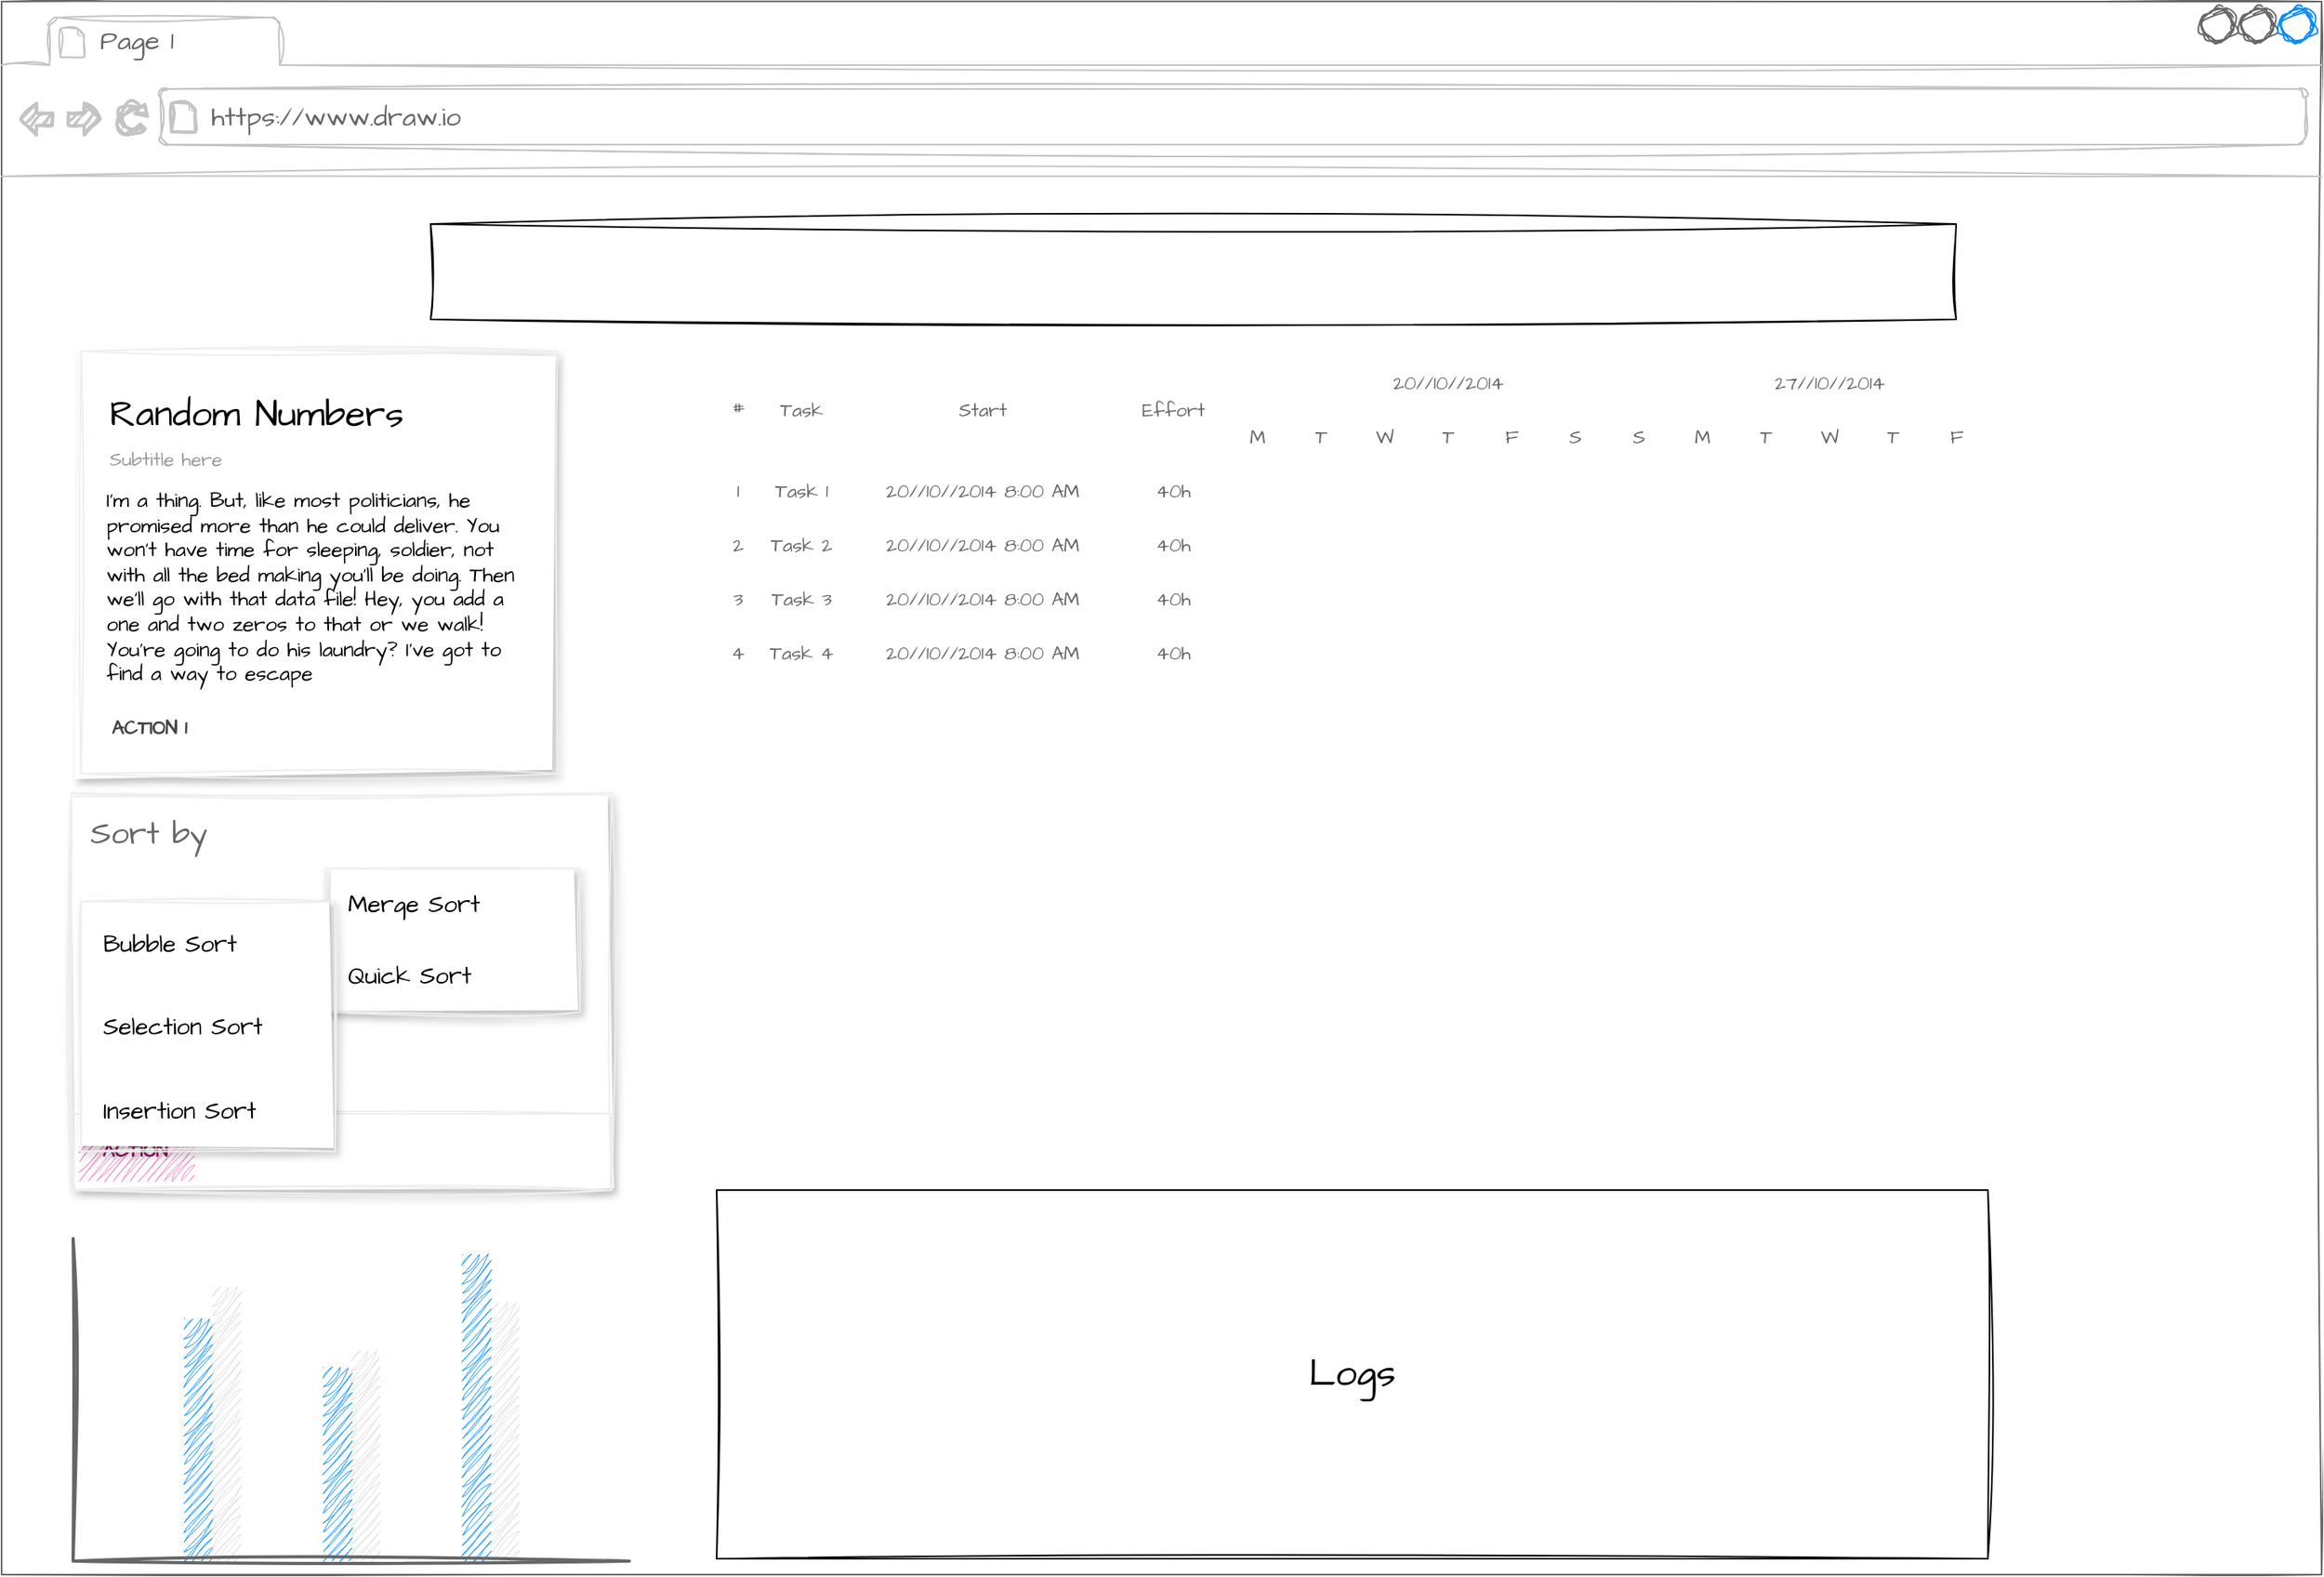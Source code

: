<mxfile version="26.1.1">
  <diagram name="Page-1" id="MxJi3hR8qQ3Y2xdRo3Qx">
    <mxGraphModel dx="2233" dy="1116" grid="1" gridSize="10" guides="1" tooltips="1" connect="1" arrows="1" fold="1" page="1" pageScale="1" pageWidth="827" pageHeight="1169" math="0" shadow="0">
      <root>
        <mxCell id="0" />
        <mxCell id="1" parent="0" />
        <mxCell id="P4QTTUL7u6quVxzj3j-v-17" value="" style="strokeWidth=1;shadow=0;dashed=0;align=center;html=1;shape=mxgraph.mockup.containers.browserWindow;rSize=0;strokeColor=#666666;strokeColor2=#008cff;strokeColor3=#c4c4c4;mainText=,;recursiveResize=0;sketch=1;hachureGap=4;jiggle=2;curveFitting=1;fontFamily=Architects Daughter;fontSource=https%3A%2F%2Ffonts.googleapis.com%2Fcss%3Ffamily%3DArchitects%2BDaughter;" vertex="1" parent="1">
          <mxGeometry x="-220" y="66" width="1460" height="990" as="geometry" />
        </mxCell>
        <mxCell id="P4QTTUL7u6quVxzj3j-v-18" value="Page 1" style="strokeWidth=1;shadow=0;dashed=0;align=center;html=1;shape=mxgraph.mockup.containers.anchor;fontSize=17;fontColor=#666666;align=left;whiteSpace=wrap;sketch=1;hachureGap=4;jiggle=2;curveFitting=1;fontFamily=Architects Daughter;fontSource=https%3A%2F%2Ffonts.googleapis.com%2Fcss%3Ffamily%3DArchitects%2BDaughter;" vertex="1" parent="P4QTTUL7u6quVxzj3j-v-17">
          <mxGeometry x="60" y="12" width="110" height="26" as="geometry" />
        </mxCell>
        <mxCell id="P4QTTUL7u6quVxzj3j-v-19" value="https://www.draw.io" style="strokeWidth=1;shadow=0;dashed=0;align=center;html=1;shape=mxgraph.mockup.containers.anchor;rSize=0;fontSize=17;fontColor=#666666;align=left;sketch=1;hachureGap=4;jiggle=2;curveFitting=1;fontFamily=Architects Daughter;fontSource=https%3A%2F%2Ffonts.googleapis.com%2Fcss%3Ffamily%3DArchitects%2BDaughter;" vertex="1" parent="P4QTTUL7u6quVxzj3j-v-17">
          <mxGeometry x="130" y="60" width="250" height="26" as="geometry" />
        </mxCell>
        <mxCell id="P4QTTUL7u6quVxzj3j-v-11" value="Random Numbers" style="shape=rect;fillColor=#ffffff;strokeColor=#eeeeee;shadow=1;fontColor=#000000;fontSize=23;fontStyle=0;verticalAlign=top;spacingBottom=0;spacingLeft=16;spacingTop=20;align=left;whiteSpace=wrap;html=1;sketch=1;hachureGap=4;jiggle=2;curveFitting=1;fontFamily=Architects Daughter;fontSource=https%3A%2F%2Ffonts.googleapis.com%2Fcss%3Ffamily%3DArchitects%2BDaughter;" vertex="1" parent="P4QTTUL7u6quVxzj3j-v-17">
          <mxGeometry x="50" y="220" width="300" height="266" as="geometry" />
        </mxCell>
        <mxCell id="P4QTTUL7u6quVxzj3j-v-12" value="Subtitle here" style="text;fontColor=#999999;fontSize=12;fontStyle=0;verticalAlign=middle;spacingBottom=0;spacingLeft=16;resizeWidth=1;whiteSpace=wrap;html=1;fontFamily=Architects Daughter;fontSource=https%3A%2F%2Ffonts.googleapis.com%2Fcss%3Ffamily%3DArchitects%2BDaughter;" vertex="1" parent="P4QTTUL7u6quVxzj3j-v-11">
          <mxGeometry width="300" height="20" relative="1" as="geometry">
            <mxPoint y="59" as="offset" />
          </mxGeometry>
        </mxCell>
        <mxCell id="P4QTTUL7u6quVxzj3j-v-13" value="I&amp;#39;m a thing. But, like most politicians, he promised more than he could deliver. You won&amp;#39;t have time for sleeping, soldier, not with all the bed making you&amp;#39;ll be doing. Then we&amp;#39;ll go with that data file! Hey, you add a one and two zeros to that or we walk! You&amp;#39;re going to do his laundry? I&amp;#39;ve got to find a way to escape" style="text;whiteSpace=wrap;fontSize=13;spacing=16;spacingTop=-4;resizeWidth=1;resizeHeight=1;html=1;fontFamily=Architects Daughter;fontSource=https%3A%2F%2Ffonts.googleapis.com%2Fcss%3Ffamily%3DArchitects%2BDaughter;" vertex="1" parent="P4QTTUL7u6quVxzj3j-v-11">
          <mxGeometry width="300" height="148" relative="1" as="geometry">
            <mxPoint y="70" as="offset" />
          </mxGeometry>
        </mxCell>
        <mxCell id="P4QTTUL7u6quVxzj3j-v-14" value="ACTION 1" style="shape=rect;strokeColor=none;fillColor=#ffffff;fontColor=#444444;fontStyle=1;whiteSpace=wrap;html=1;sketch=1;hachureGap=4;jiggle=2;curveFitting=1;fontFamily=Architects Daughter;fontSource=https%3A%2F%2Ffonts.googleapis.com%2Fcss%3Ffamily%3DArchitects%2BDaughter;" vertex="1" parent="P4QTTUL7u6quVxzj3j-v-11">
          <mxGeometry y="1" width="70" height="40" relative="1" as="geometry">
            <mxPoint x="8" y="-48" as="offset" />
          </mxGeometry>
        </mxCell>
        <mxCell id="P4QTTUL7u6quVxzj3j-v-20" value="" style="rounded=0;whiteSpace=wrap;html=1;sketch=1;hachureGap=4;jiggle=2;curveFitting=1;fontFamily=Architects Daughter;fontSource=https%3A%2F%2Ffonts.googleapis.com%2Fcss%3Ffamily%3DArchitects%2BDaughter;" vertex="1" parent="P4QTTUL7u6quVxzj3j-v-17">
          <mxGeometry x="270" y="140" width="960" height="60" as="geometry" />
        </mxCell>
        <mxCell id="P4QTTUL7u6quVxzj3j-v-42" value="&lt;font style=&quot;font-size: 24px;&quot;&gt;Logs&lt;/font&gt;" style="rounded=0;whiteSpace=wrap;html=1;sketch=1;hachureGap=4;jiggle=2;curveFitting=1;fontFamily=Architects Daughter;fontSource=https%3A%2F%2Ffonts.googleapis.com%2Fcss%3Ffamily%3DArchitects%2BDaughter;" vertex="1" parent="P4QTTUL7u6quVxzj3j-v-17">
          <mxGeometry x="450" y="748" width="800" height="232" as="geometry" />
        </mxCell>
        <mxCell id="P4QTTUL7u6quVxzj3j-v-48" value="" style="shape=rect;fillColor=#ffffff;strokeColor=#eeeeee;shadow=1;sketch=1;hachureGap=4;jiggle=2;curveFitting=1;fontFamily=Architects Daughter;fontSource=https%3A%2F%2Ffonts.googleapis.com%2Fcss%3Ffamily%3DArchitects%2BDaughter;" vertex="1" parent="P4QTTUL7u6quVxzj3j-v-17">
          <mxGeometry x="44" y="498" width="340" height="250" as="geometry" />
        </mxCell>
        <mxCell id="P4QTTUL7u6quVxzj3j-v-49" value="" style="shape=rect;strokeColor=#eeeeee;fillColor=#ffffff;resizeWidth=1;sketch=1;hachureGap=4;jiggle=2;curveFitting=1;fontFamily=Architects Daughter;fontSource=https%3A%2F%2Ffonts.googleapis.com%2Fcss%3Ffamily%3DArchitects%2BDaughter;" vertex="1" parent="P4QTTUL7u6quVxzj3j-v-48">
          <mxGeometry y="1" width="340" height="48" relative="1" as="geometry">
            <mxPoint y="-48" as="offset" />
          </mxGeometry>
        </mxCell>
        <mxCell id="P4QTTUL7u6quVxzj3j-v-51" value="Sort by" style="text;fontSize=20;fontColor=#666666;spacingTop=10;verticalAlign=middle;spacingLeft=10;resizeWidth=1;whiteSpace=wrap;html=1;fontFamily=Architects Daughter;fontSource=https%3A%2F%2Ffonts.googleapis.com%2Fcss%3Ffamily%3DArchitects%2BDaughter;" vertex="1" parent="P4QTTUL7u6quVxzj3j-v-48">
          <mxGeometry width="245.116" height="40" relative="1" as="geometry" />
        </mxCell>
        <mxCell id="P4QTTUL7u6quVxzj3j-v-54" value="ACTION" style="shape=rect;strokeColor=none;fillColor=#F37DC3;fontColor=#8C155C;fontStyle=1;fontSize=12;whiteSpace=wrap;html=1;sketch=1;hachureGap=4;jiggle=2;curveFitting=1;fontFamily=Architects Daughter;fontSource=https%3A%2F%2Ffonts.googleapis.com%2Fcss%3Ffamily%3DArchitects%2BDaughter;" vertex="1" parent="P4QTTUL7u6quVxzj3j-v-48">
          <mxGeometry y="1" width="70" height="36" relative="1" as="geometry">
            <mxPoint x="5" y="-42" as="offset" />
          </mxGeometry>
        </mxCell>
        <mxCell id="P4QTTUL7u6quVxzj3j-v-57" value="" style="swimlane;shape=rect;strokeColor=#EEEEEE;fillColor=#ffffff;fontColor=#000000;fontStyle=0;childLayout=stackLayout;horizontal=1;startSize=0;horizontalStack=0;resizeParent=1;resizeParentMax=0;resizeLast=0;collapsible=0;marginBottom=0;whiteSpace=wrap;html=1;shadow=1;sketch=1;hachureGap=4;jiggle=2;curveFitting=1;fontFamily=Architects Daughter;fontSource=https%3A%2F%2Ffonts.googleapis.com%2Fcss%3Ffamily%3DArchitects%2BDaughter;" vertex="1" parent="P4QTTUL7u6quVxzj3j-v-48">
          <mxGeometry x="160" y="47.526" width="160" height="90.517" as="geometry" />
        </mxCell>
        <mxCell id="P4QTTUL7u6quVxzj3j-v-61" value="Merge Sort" style="text;strokeColor=none;align=left;verticalAlign=middle;spacingLeft=12;spacingRight=10;overflow=hidden;points=[[0,0.5],[1,0.5]];portConstraint=eastwest;rotatable=0;whiteSpace=wrap;html=1;shape=mxgraph.bootstrap.topButton;rSize=3;fillColor=none;fontSize=15;fontColor=inherit;fontFamily=Architects Daughter;fontSource=https%3A%2F%2Ffonts.googleapis.com%2Fcss%3Ffamily%3DArchitects%2BDaughter;" vertex="1" parent="P4QTTUL7u6quVxzj3j-v-57">
          <mxGeometry width="160" height="45.259" as="geometry" />
        </mxCell>
        <mxCell id="P4QTTUL7u6quVxzj3j-v-62" value="Quick Sort" style="text;strokeColor=none;align=left;verticalAlign=middle;spacingLeft=12;spacingRight=10;overflow=hidden;points=[[0,0.5],[1,0.5]];portConstraint=eastwest;rotatable=0;whiteSpace=wrap;html=1;shape=mxgraph.bootstrap.topButton;rSize=3;fillColor=none;fontSize=15;fontColor=inherit;fontFamily=Architects Daughter;fontSource=https%3A%2F%2Ffonts.googleapis.com%2Fcss%3Ffamily%3DArchitects%2BDaughter;" vertex="1" parent="P4QTTUL7u6quVxzj3j-v-57">
          <mxGeometry y="45.259" width="160" height="45.259" as="geometry" />
        </mxCell>
        <mxCell id="P4QTTUL7u6quVxzj3j-v-43" value="" style="swimlane;shape=rect;strokeColor=#EEEEEE;fillColor=#ffffff;fontColor=#000000;fontStyle=0;childLayout=stackLayout;horizontal=1;startSize=0;horizontalStack=0;resizeParent=1;resizeParentMax=0;resizeLast=0;collapsible=0;marginBottom=0;whiteSpace=wrap;html=1;shadow=1;sketch=1;hachureGap=4;jiggle=2;curveFitting=1;fontFamily=Architects Daughter;fontSource=https%3A%2F%2Ffonts.googleapis.com%2Fcss%3Ffamily%3DArchitects%2BDaughter;" vertex="1" parent="P4QTTUL7u6quVxzj3j-v-17">
          <mxGeometry x="50" y="566.25" width="160" height="157.5" as="geometry" />
        </mxCell>
        <mxCell id="P4QTTUL7u6quVxzj3j-v-44" value="Bubble Sort" style="text;strokeColor=none;align=left;verticalAlign=middle;spacingLeft=12;spacingRight=10;overflow=hidden;points=[[0,0.5],[1,0.5]];portConstraint=eastwest;rotatable=0;whiteSpace=wrap;html=1;shape=mxgraph.bootstrap.topButton;rSize=3;fillColor=none;fontSize=15;fontColor=inherit;fontFamily=Architects Daughter;fontSource=https%3A%2F%2Ffonts.googleapis.com%2Fcss%3Ffamily%3DArchitects%2BDaughter;" vertex="1" parent="P4QTTUL7u6quVxzj3j-v-43">
          <mxGeometry width="160" height="52.5" as="geometry" />
        </mxCell>
        <mxCell id="P4QTTUL7u6quVxzj3j-v-45" value="Selection Sort" style="text;strokeColor=none;align=left;verticalAlign=middle;spacingLeft=12;spacingRight=10;overflow=hidden;points=[[0,0.5],[1,0.5]];portConstraint=eastwest;rotatable=0;whiteSpace=wrap;html=1;shape=mxgraph.bootstrap.topButton;rSize=3;fillColor=none;fontSize=15;fontColor=inherit;fontFamily=Architects Daughter;fontSource=https%3A%2F%2Ffonts.googleapis.com%2Fcss%3Ffamily%3DArchitects%2BDaughter;" vertex="1" parent="P4QTTUL7u6quVxzj3j-v-43">
          <mxGeometry y="52.5" width="160" height="52.5" as="geometry" />
        </mxCell>
        <mxCell id="P4QTTUL7u6quVxzj3j-v-47" value="Insertion Sort" style="text;strokeColor=none;align=left;verticalAlign=middle;spacingLeft=12;spacingRight=10;overflow=hidden;points=[[0,0.5],[1,0.5]];portConstraint=eastwest;rotatable=0;whiteSpace=wrap;html=1;shape=mxgraph.bootstrap.topButton;rSize=3;fillColor=none;fontSize=15;fontColor=inherit;fontFamily=Architects Daughter;fontSource=https%3A%2F%2Ffonts.googleapis.com%2Fcss%3Ffamily%3DArchitects%2BDaughter;" vertex="1" parent="P4QTTUL7u6quVxzj3j-v-43">
          <mxGeometry y="105.0" width="160" height="52.5" as="geometry" />
        </mxCell>
        <mxCell id="P4QTTUL7u6quVxzj3j-v-133" value="" style="verticalLabelPosition=bottom;shadow=0;dashed=0;align=center;html=1;verticalAlign=top;strokeWidth=1;shape=mxgraph.mockup.graphics.columnChart;strokeColor=none;strokeColor2=none;strokeColor3=#666666;fillColor2=#008cff;fillColor3=#dddddd;sketch=1;hachureGap=4;jiggle=2;curveFitting=1;fontFamily=Architects Daughter;fontSource=https%3A%2F%2Ffonts.googleapis.com%2Fcss%3Ffamily%3DArchitects%2BDaughter;" vertex="1" parent="P4QTTUL7u6quVxzj3j-v-17">
          <mxGeometry x="45" y="778.5" width="350" height="203" as="geometry" />
        </mxCell>
        <mxCell id="P4QTTUL7u6quVxzj3j-v-87" value="" style="strokeWidth=1;shadow=0;dashed=0;align=center;html=1;shape=mxgraph.mockup.graphics.rrect;rSize=0;sketch=1;hachureGap=4;jiggle=2;curveFitting=1;fillStyle=auto;fillColor=#000000;textOpacity=0;" vertex="1" parent="1">
          <mxGeometry x="230" y="290" width="800" height="510" as="geometry" />
        </mxCell>
        <mxCell id="P4QTTUL7u6quVxzj3j-v-88" value="#" style="strokeColor=inherit;fillColor=inherit;gradientColor=inherit;strokeWidth=1;shadow=0;dashed=0;align=center;html=1;shape=mxgraph.mockup.graphics.rrect;rSize=0;fontColor=#666666;sketch=1;hachureGap=4;jiggle=2;curveFitting=1;fontFamily=Architects Daughter;fontSource=https%3A%2F%2Ffonts.googleapis.com%2Fcss%3Ffamily%3DArchitects%2BDaughter;" vertex="1" parent="P4QTTUL7u6quVxzj3j-v-87">
          <mxGeometry width="26.667" height="68.0" as="geometry" />
        </mxCell>
        <mxCell id="P4QTTUL7u6quVxzj3j-v-89" value="Task" style="strokeColor=inherit;fillColor=inherit;gradientColor=inherit;strokeWidth=1;shadow=0;dashed=0;align=center;html=1;shape=mxgraph.mockup.graphics.rrect;rSize=0;fontColor=#666666;sketch=1;hachureGap=4;jiggle=2;curveFitting=1;fontFamily=Architects Daughter;fontSource=https%3A%2F%2Ffonts.googleapis.com%2Fcss%3Ffamily%3DArchitects%2BDaughter;" vertex="1" parent="P4QTTUL7u6quVxzj3j-v-87">
          <mxGeometry x="26.667" width="53.333" height="68.0" as="geometry" />
        </mxCell>
        <mxCell id="P4QTTUL7u6quVxzj3j-v-90" value="Start" style="strokeColor=inherit;fillColor=inherit;gradientColor=inherit;strokeWidth=1;shadow=0;dashed=0;align=center;html=1;shape=mxgraph.mockup.graphics.rrect;rSize=0;fontColor=#666666;sketch=1;hachureGap=4;jiggle=2;curveFitting=1;fontFamily=Architects Daughter;fontSource=https%3A%2F%2Ffonts.googleapis.com%2Fcss%3Ffamily%3DArchitects%2BDaughter;" vertex="1" parent="P4QTTUL7u6quVxzj3j-v-87">
          <mxGeometry x="80.0" width="173.333" height="68.0" as="geometry" />
        </mxCell>
        <mxCell id="P4QTTUL7u6quVxzj3j-v-91" value="Effort" style="strokeColor=inherit;fillColor=inherit;gradientColor=inherit;strokeWidth=1;shadow=0;dashed=0;align=center;html=1;shape=mxgraph.mockup.graphics.rrect;rSize=0;fontColor=#666666;sketch=1;hachureGap=4;jiggle=2;curveFitting=1;fontFamily=Architects Daughter;fontSource=https%3A%2F%2Ffonts.googleapis.com%2Fcss%3Ffamily%3DArchitects%2BDaughter;" vertex="1" parent="P4QTTUL7u6quVxzj3j-v-87">
          <mxGeometry x="253.333" width="66.667" height="68.0" as="geometry" />
        </mxCell>
        <mxCell id="P4QTTUL7u6quVxzj3j-v-92" value="20//10//2014" style="strokeColor=inherit;fillColor=inherit;gradientColor=inherit;strokeWidth=1;shadow=0;dashed=0;align=center;html=1;shape=mxgraph.mockup.graphics.rrect;rSize=0;fontColor=#666666;sketch=1;hachureGap=4;jiggle=2;curveFitting=1;fontFamily=Architects Daughter;fontSource=https%3A%2F%2Ffonts.googleapis.com%2Fcss%3Ffamily%3DArchitects%2BDaughter;" vertex="1" parent="P4QTTUL7u6quVxzj3j-v-87">
          <mxGeometry x="320.0" width="280" height="34.0" as="geometry" />
        </mxCell>
        <mxCell id="P4QTTUL7u6quVxzj3j-v-93" value="27//10//2014" style="strokeColor=inherit;fillColor=inherit;gradientColor=inherit;strokeWidth=1;shadow=0;dashed=0;align=center;html=1;shape=mxgraph.mockup.graphics.rrect;rSize=0;fontColor=#666666;sketch=1;hachureGap=4;jiggle=2;curveFitting=1;fontFamily=Architects Daughter;fontSource=https%3A%2F%2Ffonts.googleapis.com%2Fcss%3Ffamily%3DArchitects%2BDaughter;" vertex="1" parent="P4QTTUL7u6quVxzj3j-v-87">
          <mxGeometry x="600.0" width="200" height="34.0" as="geometry" />
        </mxCell>
        <mxCell id="P4QTTUL7u6quVxzj3j-v-94" value="M" style="strokeColor=inherit;fillColor=inherit;gradientColor=inherit;strokeWidth=1;shadow=0;dashed=0;align=center;html=1;shape=mxgraph.mockup.graphics.rrect;rSize=0;;fontColor=#666666;sketch=1;hachureGap=4;jiggle=2;curveFitting=1;fontFamily=Architects Daughter;fontSource=https%3A%2F%2Ffonts.googleapis.com%2Fcss%3Ffamily%3DArchitects%2BDaughter;" vertex="1" parent="P4QTTUL7u6quVxzj3j-v-87">
          <mxGeometry x="320.0" y="34.0" width="40.0" height="34.0" as="geometry" />
        </mxCell>
        <mxCell id="P4QTTUL7u6quVxzj3j-v-95" value="T" style="strokeColor=inherit;fillColor=inherit;gradientColor=inherit;strokeWidth=1;shadow=0;dashed=0;align=center;html=1;shape=mxgraph.mockup.graphics.rrect;rSize=0;fontColor=#666666;sketch=1;hachureGap=4;jiggle=2;curveFitting=1;fontFamily=Architects Daughter;fontSource=https%3A%2F%2Ffonts.googleapis.com%2Fcss%3Ffamily%3DArchitects%2BDaughter;" vertex="1" parent="P4QTTUL7u6quVxzj3j-v-87">
          <mxGeometry x="360.0" y="34.0" width="40.0" height="34.0" as="geometry" />
        </mxCell>
        <mxCell id="P4QTTUL7u6quVxzj3j-v-96" value="W" style="strokeColor=inherit;fillColor=inherit;gradientColor=inherit;strokeWidth=1;shadow=0;dashed=0;align=center;html=1;shape=mxgraph.mockup.graphics.rrect;rSize=0;fontColor=#666666;sketch=1;hachureGap=4;jiggle=2;curveFitting=1;fontFamily=Architects Daughter;fontSource=https%3A%2F%2Ffonts.googleapis.com%2Fcss%3Ffamily%3DArchitects%2BDaughter;" vertex="1" parent="P4QTTUL7u6quVxzj3j-v-87">
          <mxGeometry x="400" y="34.0" width="40.0" height="34.0" as="geometry" />
        </mxCell>
        <mxCell id="P4QTTUL7u6quVxzj3j-v-97" value="T" style="strokeColor=inherit;fillColor=inherit;gradientColor=inherit;strokeWidth=1;shadow=0;dashed=0;align=center;html=1;shape=mxgraph.mockup.graphics.rrect;rSize=0;fontColor=#666666;sketch=1;hachureGap=4;jiggle=2;curveFitting=1;fontFamily=Architects Daughter;fontSource=https%3A%2F%2Ffonts.googleapis.com%2Fcss%3Ffamily%3DArchitects%2BDaughter;" vertex="1" parent="P4QTTUL7u6quVxzj3j-v-87">
          <mxGeometry x="440" y="34.0" width="40.0" height="34.0" as="geometry" />
        </mxCell>
        <mxCell id="P4QTTUL7u6quVxzj3j-v-98" value="F" style="strokeColor=inherit;fillColor=inherit;gradientColor=inherit;strokeWidth=1;shadow=0;dashed=0;align=center;html=1;shape=mxgraph.mockup.graphics.rrect;rSize=0;fontColor=#666666;sketch=1;hachureGap=4;jiggle=2;curveFitting=1;fontFamily=Architects Daughter;fontSource=https%3A%2F%2Ffonts.googleapis.com%2Fcss%3Ffamily%3DArchitects%2BDaughter;" vertex="1" parent="P4QTTUL7u6quVxzj3j-v-87">
          <mxGeometry x="480" y="34.0" width="40.0" height="34.0" as="geometry" />
        </mxCell>
        <mxCell id="P4QTTUL7u6quVxzj3j-v-99" value="S" style="strokeColor=inherit;fillColor=inherit;gradientColor=inherit;strokeWidth=1;shadow=0;dashed=0;align=center;html=1;shape=mxgraph.mockup.graphics.rrect;rSize=0;fontColor=#666666;sketch=1;hachureGap=4;jiggle=2;curveFitting=1;fontFamily=Architects Daughter;fontSource=https%3A%2F%2Ffonts.googleapis.com%2Fcss%3Ffamily%3DArchitects%2BDaughter;" vertex="1" parent="P4QTTUL7u6quVxzj3j-v-87">
          <mxGeometry x="520" y="34.0" width="40.0" height="34.0" as="geometry" />
        </mxCell>
        <mxCell id="P4QTTUL7u6quVxzj3j-v-100" value="S" style="strokeColor=inherit;fillColor=inherit;gradientColor=inherit;strokeWidth=1;shadow=0;dashed=0;align=center;html=1;shape=mxgraph.mockup.graphics.rrect;rSize=0;fontColor=#666666;sketch=1;hachureGap=4;jiggle=2;curveFitting=1;fontFamily=Architects Daughter;fontSource=https%3A%2F%2Ffonts.googleapis.com%2Fcss%3Ffamily%3DArchitects%2BDaughter;" vertex="1" parent="P4QTTUL7u6quVxzj3j-v-87">
          <mxGeometry x="560" y="34.0" width="40.0" height="34.0" as="geometry" />
        </mxCell>
        <mxCell id="P4QTTUL7u6quVxzj3j-v-101" value="M" style="strokeColor=inherit;fillColor=inherit;gradientColor=inherit;strokeWidth=1;shadow=0;dashed=0;align=center;html=1;shape=mxgraph.mockup.graphics.rrect;rSize=0;fontColor=#666666;sketch=1;hachureGap=4;jiggle=2;curveFitting=1;fontFamily=Architects Daughter;fontSource=https%3A%2F%2Ffonts.googleapis.com%2Fcss%3Ffamily%3DArchitects%2BDaughter;" vertex="1" parent="P4QTTUL7u6quVxzj3j-v-87">
          <mxGeometry x="600.0" y="34.0" width="40.0" height="34.0" as="geometry" />
        </mxCell>
        <mxCell id="P4QTTUL7u6quVxzj3j-v-102" value="T" style="strokeColor=inherit;fillColor=inherit;gradientColor=inherit;strokeWidth=1;shadow=0;dashed=0;align=center;html=1;shape=mxgraph.mockup.graphics.rrect;rSize=0;fontColor=#666666;sketch=1;hachureGap=4;jiggle=2;curveFitting=1;fontFamily=Architects Daughter;fontSource=https%3A%2F%2Ffonts.googleapis.com%2Fcss%3Ffamily%3DArchitects%2BDaughter;" vertex="1" parent="P4QTTUL7u6quVxzj3j-v-87">
          <mxGeometry x="640.0" y="34.0" width="40.0" height="34.0" as="geometry" />
        </mxCell>
        <mxCell id="P4QTTUL7u6quVxzj3j-v-103" value="W" style="strokeColor=inherit;fillColor=inherit;gradientColor=inherit;strokeWidth=1;shadow=0;dashed=0;align=center;html=1;shape=mxgraph.mockup.graphics.rrect;rSize=0;fontColor=#666666;sketch=1;hachureGap=4;jiggle=2;curveFitting=1;fontFamily=Architects Daughter;fontSource=https%3A%2F%2Ffonts.googleapis.com%2Fcss%3Ffamily%3DArchitects%2BDaughter;" vertex="1" parent="P4QTTUL7u6quVxzj3j-v-87">
          <mxGeometry x="680.0" y="34.0" width="40.0" height="34.0" as="geometry" />
        </mxCell>
        <mxCell id="P4QTTUL7u6quVxzj3j-v-104" value="T" style="strokeColor=inherit;fillColor=inherit;gradientColor=inherit;strokeWidth=1;shadow=0;dashed=0;align=center;html=1;shape=mxgraph.mockup.graphics.rrect;rSize=0;fontColor=#666666;sketch=1;hachureGap=4;jiggle=2;curveFitting=1;fontFamily=Architects Daughter;fontSource=https%3A%2F%2Ffonts.googleapis.com%2Fcss%3Ffamily%3DArchitects%2BDaughter;" vertex="1" parent="P4QTTUL7u6quVxzj3j-v-87">
          <mxGeometry x="720.0" y="34.0" width="40.0" height="34.0" as="geometry" />
        </mxCell>
        <mxCell id="P4QTTUL7u6quVxzj3j-v-105" value="F" style="strokeColor=inherit;fillColor=inherit;gradientColor=inherit;strokeWidth=1;shadow=0;dashed=0;align=center;html=1;shape=mxgraph.mockup.graphics.rrect;rSize=0;fontColor=#666666;sketch=1;hachureGap=4;jiggle=2;curveFitting=1;fontFamily=Architects Daughter;fontSource=https%3A%2F%2Ffonts.googleapis.com%2Fcss%3Ffamily%3DArchitects%2BDaughter;" vertex="1" parent="P4QTTUL7u6quVxzj3j-v-87">
          <mxGeometry x="760" y="34.0" width="40.0" height="34.0" as="geometry" />
        </mxCell>
        <mxCell id="P4QTTUL7u6quVxzj3j-v-106" value="" style="strokeColor=inherit;fillColor=inherit;gradientColor=inherit;strokeWidth=1;shadow=0;dashed=0;align=center;html=1;shape=mxgraph.mockup.graphics.rrect;rSize=0;fontColor=#666666;sketch=1;hachureGap=4;jiggle=2;curveFitting=1;fontFamily=Architects Daughter;fontSource=https%3A%2F%2Ffonts.googleapis.com%2Fcss%3Ffamily%3DArchitects%2BDaughter;" vertex="1" parent="P4QTTUL7u6quVxzj3j-v-87">
          <mxGeometry y="68.0" width="320.0" height="442.0" as="geometry" />
        </mxCell>
        <mxCell id="P4QTTUL7u6quVxzj3j-v-107" value="" style="strokeColor=inherit;fillColor=inherit;gradientColor=inherit;strokeWidth=1;shadow=0;dashed=0;align=center;html=1;shape=mxgraph.mockup.graphics.rrect;rSize=0;fontColor=#666666;sketch=1;hachureGap=4;jiggle=2;curveFitting=1;fontFamily=Architects Daughter;fontSource=https%3A%2F%2Ffonts.googleapis.com%2Fcss%3Ffamily%3DArchitects%2BDaughter;" vertex="1" parent="P4QTTUL7u6quVxzj3j-v-87">
          <mxGeometry x="320.0" y="68.0" width="80.0" height="442.0" as="geometry" />
        </mxCell>
        <mxCell id="P4QTTUL7u6quVxzj3j-v-108" value="" style="strokeColor=inherit;fillColor=inherit;gradientColor=inherit;strokeWidth=1;shadow=0;dashed=0;align=center;html=1;shape=mxgraph.mockup.graphics.rrect;rSize=0;fontColor=#666666;sketch=1;hachureGap=4;jiggle=2;curveFitting=1;fontFamily=Architects Daughter;fontSource=https%3A%2F%2Ffonts.googleapis.com%2Fcss%3Ffamily%3DArchitects%2BDaughter;" vertex="1" parent="P4QTTUL7u6quVxzj3j-v-87">
          <mxGeometry x="400" y="68.0" width="80.0" height="442.0" as="geometry" />
        </mxCell>
        <mxCell id="P4QTTUL7u6quVxzj3j-v-109" value="" style="strokeColor=inherit;fillColor=inherit;gradientColor=inherit;strokeWidth=1;shadow=0;dashed=0;align=center;html=1;shape=mxgraph.mockup.graphics.rrect;rSize=0;fontColor=#666666;sketch=1;hachureGap=4;jiggle=2;curveFitting=1;fontFamily=Architects Daughter;fontSource=https%3A%2F%2Ffonts.googleapis.com%2Fcss%3Ffamily%3DArchitects%2BDaughter;" vertex="1" parent="P4QTTUL7u6quVxzj3j-v-87">
          <mxGeometry x="480" y="68.0" width="80.0" height="442.0" as="geometry" />
        </mxCell>
        <mxCell id="P4QTTUL7u6quVxzj3j-v-110" value="" style="strokeColor=inherit;fillColor=inherit;gradientColor=inherit;strokeWidth=1;shadow=0;dashed=0;align=center;html=1;shape=mxgraph.mockup.graphics.rrect;rSize=0;fontColor=#666666;sketch=1;hachureGap=4;jiggle=2;curveFitting=1;fontFamily=Architects Daughter;fontSource=https%3A%2F%2Ffonts.googleapis.com%2Fcss%3Ffamily%3DArchitects%2BDaughter;" vertex="1" parent="P4QTTUL7u6quVxzj3j-v-87">
          <mxGeometry x="560" y="68.0" width="80.0" height="442.0" as="geometry" />
        </mxCell>
        <mxCell id="P4QTTUL7u6quVxzj3j-v-111" value="" style="strokeColor=inherit;fillColor=inherit;gradientColor=inherit;strokeWidth=1;shadow=0;dashed=0;align=center;html=1;shape=mxgraph.mockup.graphics.rrect;rSize=0;fontColor=#666666;sketch=1;hachureGap=4;jiggle=2;curveFitting=1;fontFamily=Architects Daughter;fontSource=https%3A%2F%2Ffonts.googleapis.com%2Fcss%3Ffamily%3DArchitects%2BDaughter;" vertex="1" parent="P4QTTUL7u6quVxzj3j-v-87">
          <mxGeometry x="640.0" y="68.0" width="80.0" height="442.0" as="geometry" />
        </mxCell>
        <mxCell id="P4QTTUL7u6quVxzj3j-v-112" value="" style="strokeColor=inherit;fillColor=inherit;gradientColor=inherit;strokeWidth=1;shadow=0;dashed=0;align=center;html=1;shape=mxgraph.mockup.graphics.rrect;rSize=0;fontColor=#666666;sketch=1;hachureGap=4;jiggle=2;curveFitting=1;fontFamily=Architects Daughter;fontSource=https%3A%2F%2Ffonts.googleapis.com%2Fcss%3Ffamily%3DArchitects%2BDaughter;" vertex="1" parent="P4QTTUL7u6quVxzj3j-v-87">
          <mxGeometry x="720.0" y="68.0" width="80.0" height="442.0" as="geometry" />
        </mxCell>
        <mxCell id="P4QTTUL7u6quVxzj3j-v-113" value="1" style="strokeWidth=1;shadow=0;dashed=0;align=center;html=1;shape=mxgraph.mockup.graphics.anchor;fontColor=#666666;sketch=1;hachureGap=4;jiggle=2;curveFitting=1;fontFamily=Architects Daughter;fontSource=https%3A%2F%2Ffonts.googleapis.com%2Fcss%3Ffamily%3DArchitects%2BDaughter;" vertex="1" parent="P4QTTUL7u6quVxzj3j-v-87">
          <mxGeometry y="68.0" width="26.667" height="34.0" as="geometry" />
        </mxCell>
        <mxCell id="P4QTTUL7u6quVxzj3j-v-114" value="Task 1" style="strokeWidth=1;shadow=0;dashed=0;align=center;html=1;shape=mxgraph.mockup.graphics.anchor;fontColor=#666666;sketch=1;hachureGap=4;jiggle=2;curveFitting=1;fontFamily=Architects Daughter;fontSource=https%3A%2F%2Ffonts.googleapis.com%2Fcss%3Ffamily%3DArchitects%2BDaughter;" vertex="1" parent="P4QTTUL7u6quVxzj3j-v-87">
          <mxGeometry x="26.667" y="68.0" width="53.333" height="34.0" as="geometry" />
        </mxCell>
        <mxCell id="P4QTTUL7u6quVxzj3j-v-115" value="20//10//2014 8:00 AM" style="strokeWidth=1;shadow=0;dashed=0;align=center;html=1;shape=mxgraph.mockup.graphics.anchor;fontColor=#666666;sketch=1;hachureGap=4;jiggle=2;curveFitting=1;fontFamily=Architects Daughter;fontSource=https%3A%2F%2Ffonts.googleapis.com%2Fcss%3Ffamily%3DArchitects%2BDaughter;" vertex="1" parent="P4QTTUL7u6quVxzj3j-v-87">
          <mxGeometry x="80.0" y="68.0" width="173.333" height="34.0" as="geometry" />
        </mxCell>
        <mxCell id="P4QTTUL7u6quVxzj3j-v-116" value="40h" style="strokeWidth=1;shadow=0;dashed=0;align=center;html=1;shape=mxgraph.mockup.graphics.anchor;fontColor=#666666;sketch=1;hachureGap=4;jiggle=2;curveFitting=1;fontFamily=Architects Daughter;fontSource=https%3A%2F%2Ffonts.googleapis.com%2Fcss%3Ffamily%3DArchitects%2BDaughter;" vertex="1" parent="P4QTTUL7u6quVxzj3j-v-87">
          <mxGeometry x="253.333" y="68.0" width="66.667" height="34.0" as="geometry" />
        </mxCell>
        <mxCell id="P4QTTUL7u6quVxzj3j-v-117" value="2" style="strokeWidth=1;shadow=0;dashed=0;align=center;html=1;shape=mxgraph.mockup.graphics.anchor;fontColor=#666666;sketch=1;hachureGap=4;jiggle=2;curveFitting=1;fontFamily=Architects Daughter;fontSource=https%3A%2F%2Ffonts.googleapis.com%2Fcss%3Ffamily%3DArchitects%2BDaughter;" vertex="1" parent="P4QTTUL7u6quVxzj3j-v-87">
          <mxGeometry y="102.0" width="26.667" height="34.0" as="geometry" />
        </mxCell>
        <mxCell id="P4QTTUL7u6quVxzj3j-v-118" value="Task 2" style="strokeWidth=1;shadow=0;dashed=0;align=center;html=1;shape=mxgraph.mockup.graphics.anchor;fontColor=#666666;sketch=1;hachureGap=4;jiggle=2;curveFitting=1;fontFamily=Architects Daughter;fontSource=https%3A%2F%2Ffonts.googleapis.com%2Fcss%3Ffamily%3DArchitects%2BDaughter;" vertex="1" parent="P4QTTUL7u6quVxzj3j-v-87">
          <mxGeometry x="26.667" y="102.0" width="53.333" height="34.0" as="geometry" />
        </mxCell>
        <mxCell id="P4QTTUL7u6quVxzj3j-v-119" value="20//10//2014 8:00 AM" style="strokeWidth=1;shadow=0;dashed=0;align=center;html=1;shape=mxgraph.mockup.graphics.anchor;fontColor=#666666;sketch=1;hachureGap=4;jiggle=2;curveFitting=1;fontFamily=Architects Daughter;fontSource=https%3A%2F%2Ffonts.googleapis.com%2Fcss%3Ffamily%3DArchitects%2BDaughter;" vertex="1" parent="P4QTTUL7u6quVxzj3j-v-87">
          <mxGeometry x="80.0" y="102.0" width="173.333" height="34.0" as="geometry" />
        </mxCell>
        <mxCell id="P4QTTUL7u6quVxzj3j-v-120" value="40h" style="strokeWidth=1;shadow=0;dashed=0;align=center;html=1;shape=mxgraph.mockup.graphics.anchor;fontColor=#666666;sketch=1;hachureGap=4;jiggle=2;curveFitting=1;fontFamily=Architects Daughter;fontSource=https%3A%2F%2Ffonts.googleapis.com%2Fcss%3Ffamily%3DArchitects%2BDaughter;" vertex="1" parent="P4QTTUL7u6quVxzj3j-v-87">
          <mxGeometry x="253.333" y="102.0" width="66.667" height="34.0" as="geometry" />
        </mxCell>
        <mxCell id="P4QTTUL7u6quVxzj3j-v-121" value="3" style="strokeWidth=1;shadow=0;dashed=0;align=center;html=1;shape=mxgraph.mockup.graphics.anchor;fontColor=#666666;sketch=1;hachureGap=4;jiggle=2;curveFitting=1;fontFamily=Architects Daughter;fontSource=https%3A%2F%2Ffonts.googleapis.com%2Fcss%3Ffamily%3DArchitects%2BDaughter;" vertex="1" parent="P4QTTUL7u6quVxzj3j-v-87">
          <mxGeometry y="136.0" width="26.667" height="34.0" as="geometry" />
        </mxCell>
        <mxCell id="P4QTTUL7u6quVxzj3j-v-122" value="Task 3" style="strokeWidth=1;shadow=0;dashed=0;align=center;html=1;shape=mxgraph.mockup.graphics.anchor;fontColor=#666666;sketch=1;hachureGap=4;jiggle=2;curveFitting=1;fontFamily=Architects Daughter;fontSource=https%3A%2F%2Ffonts.googleapis.com%2Fcss%3Ffamily%3DArchitects%2BDaughter;" vertex="1" parent="P4QTTUL7u6quVxzj3j-v-87">
          <mxGeometry x="26.667" y="136.0" width="53.333" height="34.0" as="geometry" />
        </mxCell>
        <mxCell id="P4QTTUL7u6quVxzj3j-v-123" value="20//10//2014 8:00 AM" style="strokeWidth=1;shadow=0;dashed=0;align=center;html=1;shape=mxgraph.mockup.graphics.anchor;fontColor=#666666;sketch=1;hachureGap=4;jiggle=2;curveFitting=1;fontFamily=Architects Daughter;fontSource=https%3A%2F%2Ffonts.googleapis.com%2Fcss%3Ffamily%3DArchitects%2BDaughter;" vertex="1" parent="P4QTTUL7u6quVxzj3j-v-87">
          <mxGeometry x="80.0" y="136.0" width="173.333" height="34.0" as="geometry" />
        </mxCell>
        <mxCell id="P4QTTUL7u6quVxzj3j-v-124" value="40h" style="strokeWidth=1;shadow=0;dashed=0;align=center;html=1;shape=mxgraph.mockup.graphics.anchor;fontColor=#666666;sketch=1;hachureGap=4;jiggle=2;curveFitting=1;fontFamily=Architects Daughter;fontSource=https%3A%2F%2Ffonts.googleapis.com%2Fcss%3Ffamily%3DArchitects%2BDaughter;" vertex="1" parent="P4QTTUL7u6quVxzj3j-v-87">
          <mxGeometry x="253.333" y="136.0" width="66.667" height="34.0" as="geometry" />
        </mxCell>
        <mxCell id="P4QTTUL7u6quVxzj3j-v-125" value="4" style="strokeWidth=1;shadow=0;dashed=0;align=center;html=1;shape=mxgraph.mockup.graphics.anchor;fontColor=#666666;sketch=1;hachureGap=4;jiggle=2;curveFitting=1;fontFamily=Architects Daughter;fontSource=https%3A%2F%2Ffonts.googleapis.com%2Fcss%3Ffamily%3DArchitects%2BDaughter;" vertex="1" parent="P4QTTUL7u6quVxzj3j-v-87">
          <mxGeometry y="170.0" width="26.667" height="34.0" as="geometry" />
        </mxCell>
        <mxCell id="P4QTTUL7u6quVxzj3j-v-126" value="Task 4" style="strokeWidth=1;shadow=0;dashed=0;align=center;html=1;shape=mxgraph.mockup.graphics.anchor;fontColor=#666666;sketch=1;hachureGap=4;jiggle=2;curveFitting=1;fontFamily=Architects Daughter;fontSource=https%3A%2F%2Ffonts.googleapis.com%2Fcss%3Ffamily%3DArchitects%2BDaughter;" vertex="1" parent="P4QTTUL7u6quVxzj3j-v-87">
          <mxGeometry x="26.667" y="170.0" width="53.333" height="34.0" as="geometry" />
        </mxCell>
        <mxCell id="P4QTTUL7u6quVxzj3j-v-127" value="20//10//2014 8:00 AM" style="strokeWidth=1;shadow=0;dashed=0;align=center;html=1;shape=mxgraph.mockup.graphics.anchor;fontColor=#666666;sketch=1;hachureGap=4;jiggle=2;curveFitting=1;fontFamily=Architects Daughter;fontSource=https%3A%2F%2Ffonts.googleapis.com%2Fcss%3Ffamily%3DArchitects%2BDaughter;" vertex="1" parent="P4QTTUL7u6quVxzj3j-v-87">
          <mxGeometry x="80.0" y="170.0" width="173.333" height="34.0" as="geometry" />
        </mxCell>
        <mxCell id="P4QTTUL7u6quVxzj3j-v-128" value="40h" style="strokeWidth=1;shadow=0;dashed=0;align=center;html=1;shape=mxgraph.mockup.graphics.anchor;fontColor=#666666;sketch=1;hachureGap=4;jiggle=2;curveFitting=1;fontFamily=Architects Daughter;fontSource=https%3A%2F%2Ffonts.googleapis.com%2Fcss%3Ffamily%3DArchitects%2BDaughter;" vertex="1" parent="P4QTTUL7u6quVxzj3j-v-87">
          <mxGeometry x="253.333" y="170.0" width="66.667" height="34.0" as="geometry" />
        </mxCell>
        <mxCell id="P4QTTUL7u6quVxzj3j-v-129" value="" style="strokeWidth=1;shadow=0;dashed=0;align=center;html=1;shape=mxgraph.mockup.graphics.rrect;rSize=0;strokeColor=none;fillColor=#aaddff;sketch=1;hachureGap=4;jiggle=2;curveFitting=1;fontFamily=Architects Daughter;fontSource=https%3A%2F%2Ffonts.googleapis.com%2Fcss%3Ffamily%3DArchitects%2BDaughter;" vertex="1" parent="P4QTTUL7u6quVxzj3j-v-87">
          <mxGeometry x="333.333" y="76.5" width="173.333" height="17.0" as="geometry" />
        </mxCell>
        <mxCell id="P4QTTUL7u6quVxzj3j-v-130" value="" style="strokeWidth=1;shadow=0;dashed=0;align=center;html=1;shape=mxgraph.mockup.graphics.rrect;rSize=0;strokeColor=none;fillColor=#aaddff;sketch=1;hachureGap=4;jiggle=2;curveFitting=1;fontFamily=Architects Daughter;fontSource=https%3A%2F%2Ffonts.googleapis.com%2Fcss%3Ffamily%3DArchitects%2BDaughter;" vertex="1" parent="P4QTTUL7u6quVxzj3j-v-87">
          <mxGeometry x="333.333" y="110.5" width="53.333" height="17.0" as="geometry" />
        </mxCell>
        <mxCell id="P4QTTUL7u6quVxzj3j-v-131" value="" style="strokeWidth=1;shadow=0;dashed=0;align=center;html=1;shape=mxgraph.mockup.graphics.rrect;rSize=0;strokeColor=none;fillColor=#aaddff;sketch=1;hachureGap=4;jiggle=2;curveFitting=1;fontFamily=Architects Daughter;fontSource=https%3A%2F%2Ffonts.googleapis.com%2Fcss%3Ffamily%3DArchitects%2BDaughter;" vertex="1" parent="P4QTTUL7u6quVxzj3j-v-87">
          <mxGeometry x="373.333" y="144.5" width="133.333" height="17.0" as="geometry" />
        </mxCell>
        <mxCell id="P4QTTUL7u6quVxzj3j-v-132" value="" style="strokeWidth=1;shadow=0;dashed=0;align=center;html=1;shape=mxgraph.mockup.graphics.rrect;rSize=0;strokeColor=none;fillColor=#aaddff;sketch=1;hachureGap=4;jiggle=2;curveFitting=1;fontFamily=Architects Daughter;fontSource=https%3A%2F%2Ffonts.googleapis.com%2Fcss%3Ffamily%3DArchitects%2BDaughter;" vertex="1" parent="P4QTTUL7u6quVxzj3j-v-87">
          <mxGeometry x="453.333" y="178.5" width="93.333" height="17.0" as="geometry" />
        </mxCell>
      </root>
    </mxGraphModel>
  </diagram>
</mxfile>
